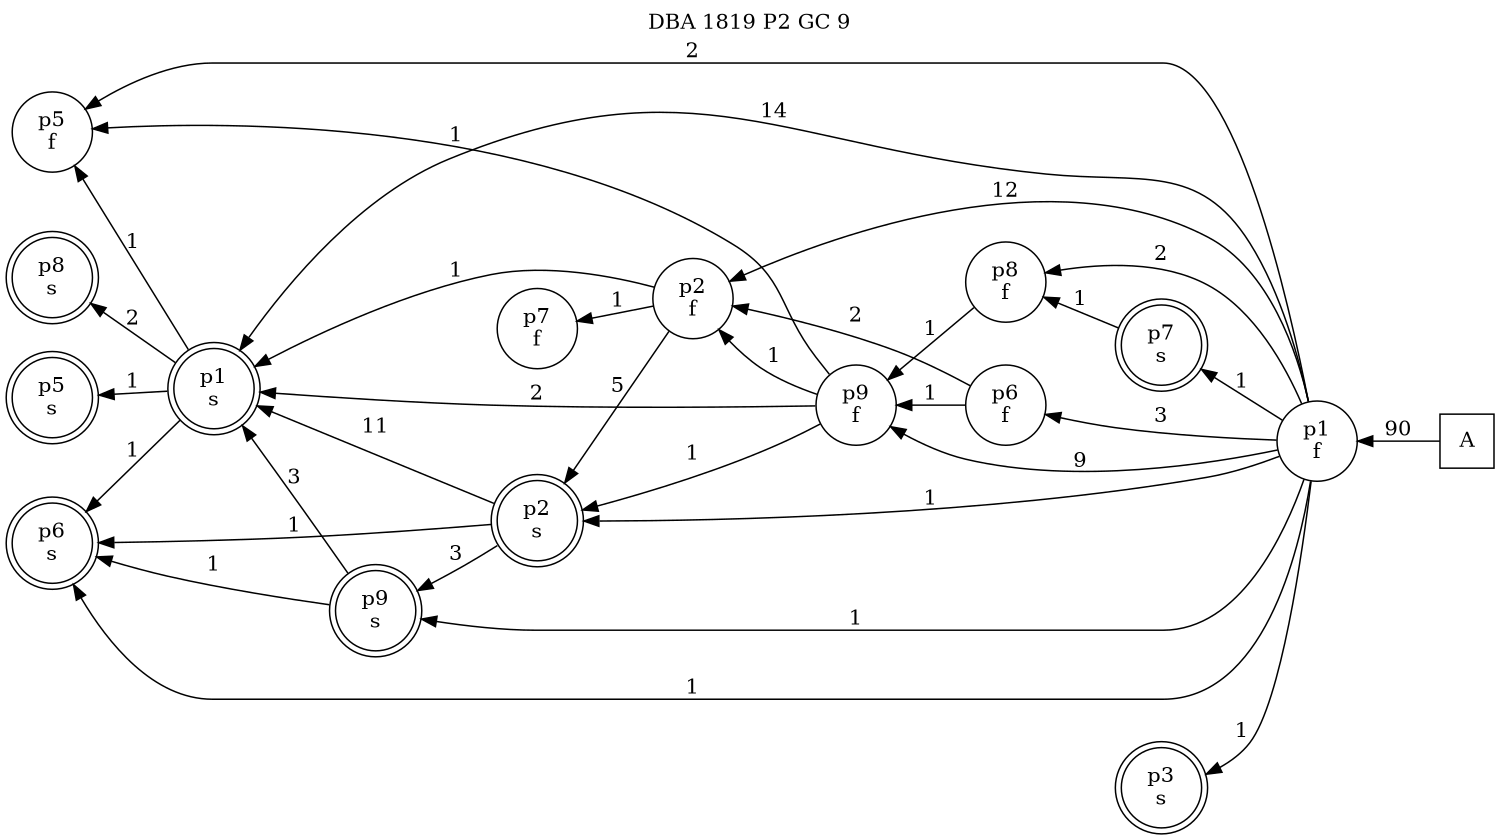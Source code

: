 digraph DBA_1819_P2_GC_9_GOOD {
labelloc="tl"
label= " DBA 1819 P2 GC 9 "
rankdir="RL";
graph [ size=" 10 , 10 !"]

"A" [shape="square" label="A"]
"p1_f" [shape="circle" label="p1
f"]
"p2_f" [shape="circle" label="p2
f"]
"p9_f" [shape="circle" label="p9
f"]
"p6_f" [shape="circle" label="p6
f"]
"p7_f" [shape="circle" label="p7
f"]
"p5_f" [shape="circle" label="p5
f"]
"p8_f" [shape="circle" label="p8
f"]
"p2_s" [shape="doublecircle" label="p2
s"]
"p1_s" [shape="doublecircle" label="p1
s"]
"p6_s" [shape="doublecircle" label="p6
s"]
"p9_s" [shape="doublecircle" label="p9
s"]
"p5_s" [shape="doublecircle" label="p5
s"]
"p7_s" [shape="doublecircle" label="p7
s"]
"p8_s" [shape="doublecircle" label="p8
s"]
"p3_s" [shape="doublecircle" label="p3
s"]
"A" -> "p1_f" [ label=90]
"p1_f" -> "p2_f" [ label=12]
"p1_f" -> "p9_f" [ label=9]
"p1_f" -> "p6_f" [ label=3]
"p1_f" -> "p5_f" [ label=2]
"p1_f" -> "p8_f" [ label=2]
"p1_f" -> "p2_s" [ label=1]
"p1_f" -> "p1_s" [ label=14]
"p1_f" -> "p6_s" [ label=1]
"p1_f" -> "p9_s" [ label=1]
"p1_f" -> "p7_s" [ label=1]
"p1_f" -> "p3_s" [ label=1]
"p2_f" -> "p7_f" [ label=1]
"p2_f" -> "p2_s" [ label=5]
"p2_f" -> "p1_s" [ label=1]
"p9_f" -> "p2_f" [ label=1]
"p9_f" -> "p5_f" [ label=1]
"p9_f" -> "p2_s" [ label=1]
"p9_f" -> "p1_s" [ label=2]
"p6_f" -> "p2_f" [ label=2]
"p6_f" -> "p9_f" [ label=1]
"p8_f" -> "p9_f" [ label=1]
"p2_s" -> "p1_s" [ label=11]
"p2_s" -> "p6_s" [ label=1]
"p2_s" -> "p9_s" [ label=3]
"p1_s" -> "p5_f" [ label=1]
"p1_s" -> "p6_s" [ label=1]
"p1_s" -> "p5_s" [ label=1]
"p1_s" -> "p8_s" [ label=2]
"p9_s" -> "p1_s" [ label=3]
"p9_s" -> "p6_s" [ label=1]
"p7_s" -> "p8_f" [ label=1]
}
